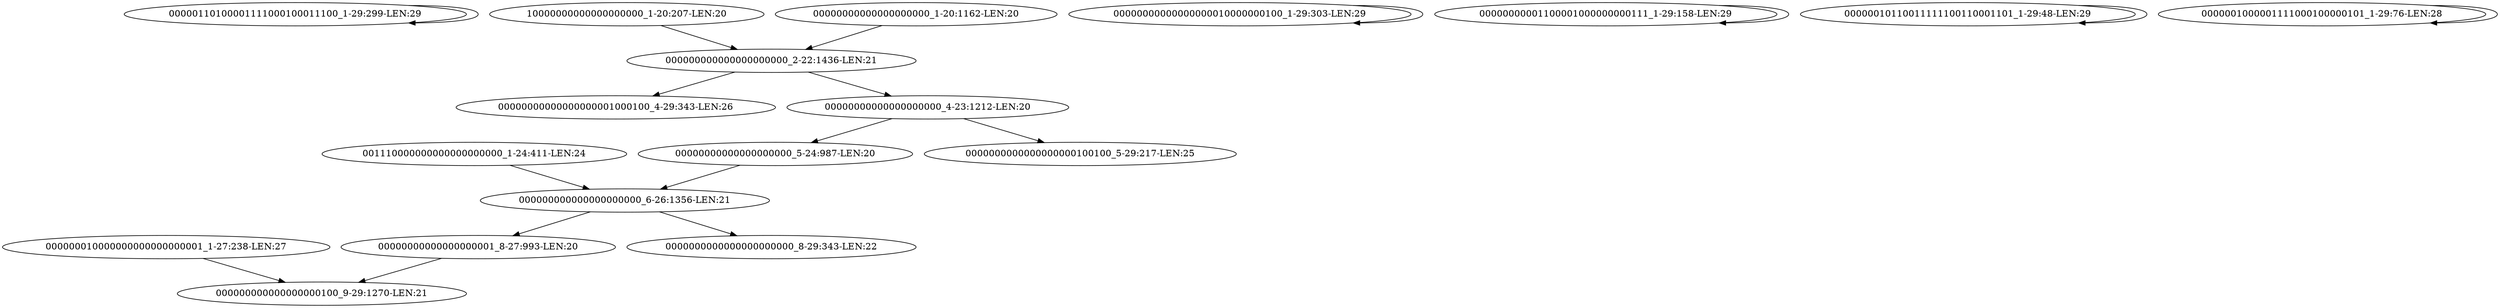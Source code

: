 digraph G {
    "00000110100001111000100011100_1-29:299-LEN:29" -> "00000110100001111000100011100_1-29:299-LEN:29";
    "000000000000000000000_2-22:1436-LEN:21" -> "00000000000000000001000100_4-29:343-LEN:26";
    "000000000000000000000_2-22:1436-LEN:21" -> "00000000000000000000_4-23:1212-LEN:20";
    "10000000000000000000_1-20:207-LEN:20" -> "000000000000000000000_2-22:1436-LEN:21";
    "001110000000000000000000_1-24:411-LEN:24" -> "000000000000000000000_6-26:1356-LEN:21";
    "00000000000000000000_5-24:987-LEN:20" -> "000000000000000000000_6-26:1356-LEN:21";
    "000000000000000000000_6-26:1356-LEN:21" -> "00000000000000000001_8-27:993-LEN:20";
    "000000000000000000000_6-26:1356-LEN:21" -> "0000000000000000000000_8-29:343-LEN:22";
    "00000000000000000010000000100_1-29:303-LEN:29" -> "00000000000000000010000000100_1-29:303-LEN:29";
    "00000000001100001000000000111_1-29:158-LEN:29" -> "00000000001100001000000000111_1-29:158-LEN:29";
    "00000000000000000001_8-27:993-LEN:20" -> "000000000000000000100_9-29:1270-LEN:21";
    "00000010110011111100110001101_1-29:48-LEN:29" -> "00000010110011111100110001101_1-29:48-LEN:29";
    "00000000000000000000_4-23:1212-LEN:20" -> "0000000000000000000100100_5-29:217-LEN:25";
    "00000000000000000000_4-23:1212-LEN:20" -> "00000000000000000000_5-24:987-LEN:20";
    "0000001000001111000100000101_1-29:76-LEN:28" -> "0000001000001111000100000101_1-29:76-LEN:28";
    "000000010000000000000000001_1-27:238-LEN:27" -> "000000000000000000100_9-29:1270-LEN:21";
    "00000000000000000000_1-20:1162-LEN:20" -> "000000000000000000000_2-22:1436-LEN:21";
}
